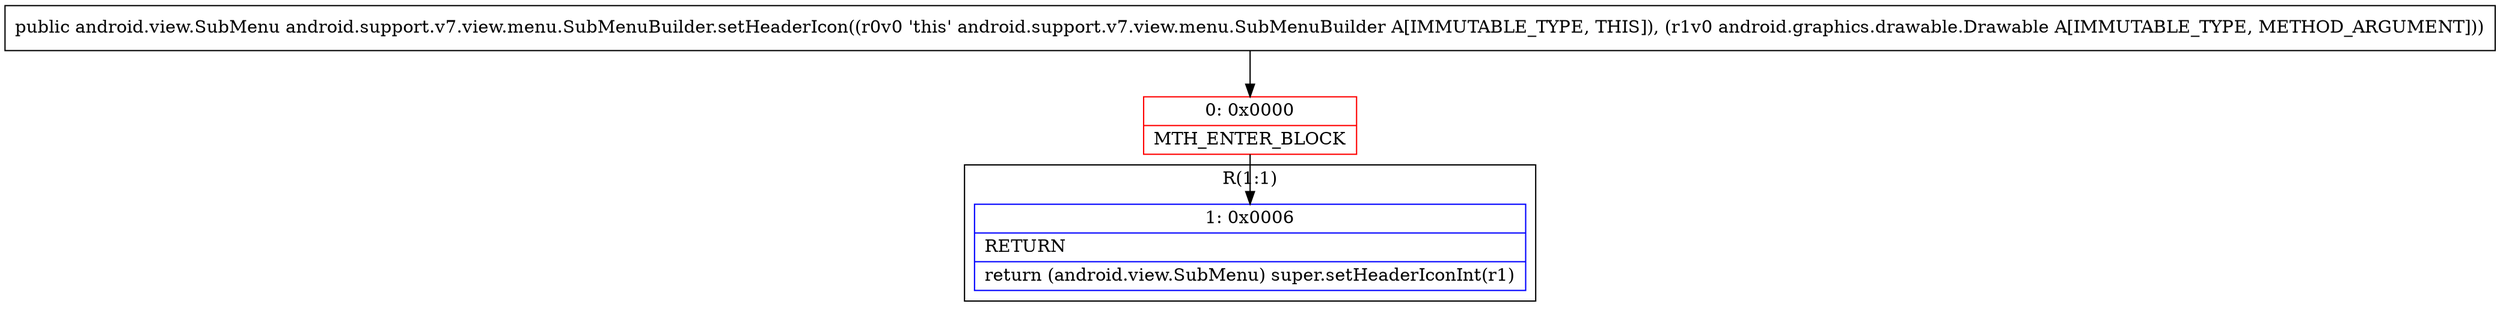 digraph "CFG forandroid.support.v7.view.menu.SubMenuBuilder.setHeaderIcon(Landroid\/graphics\/drawable\/Drawable;)Landroid\/view\/SubMenu;" {
subgraph cluster_Region_859310457 {
label = "R(1:1)";
node [shape=record,color=blue];
Node_1 [shape=record,label="{1\:\ 0x0006|RETURN\l|return (android.view.SubMenu) super.setHeaderIconInt(r1)\l}"];
}
Node_0 [shape=record,color=red,label="{0\:\ 0x0000|MTH_ENTER_BLOCK\l}"];
MethodNode[shape=record,label="{public android.view.SubMenu android.support.v7.view.menu.SubMenuBuilder.setHeaderIcon((r0v0 'this' android.support.v7.view.menu.SubMenuBuilder A[IMMUTABLE_TYPE, THIS]), (r1v0 android.graphics.drawable.Drawable A[IMMUTABLE_TYPE, METHOD_ARGUMENT])) }"];
MethodNode -> Node_0;
Node_0 -> Node_1;
}

